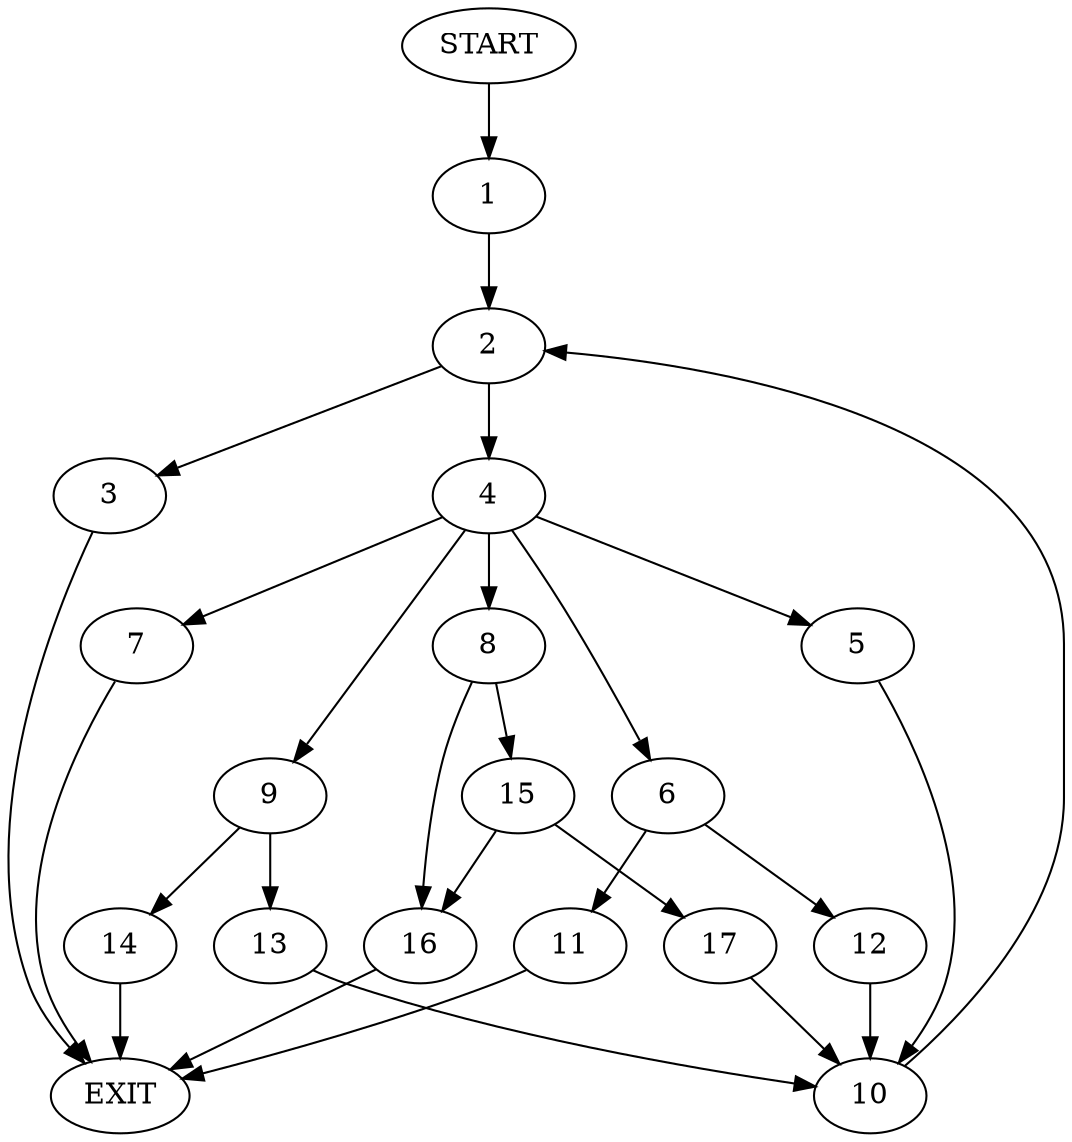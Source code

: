 digraph {
0 [label="START"]
18 [label="EXIT"]
0 -> 1
1 -> 2
2 -> 3
2 -> 4
3 -> 18
4 -> 5
4 -> 6
4 -> 7
4 -> 8
4 -> 9
5 -> 10
6 -> 11
6 -> 12
9 -> 13
9 -> 14
7 -> 18
8 -> 15
8 -> 16
14 -> 18
13 -> 10
10 -> 2
11 -> 18
12 -> 10
15 -> 16
15 -> 17
16 -> 18
17 -> 10
}
